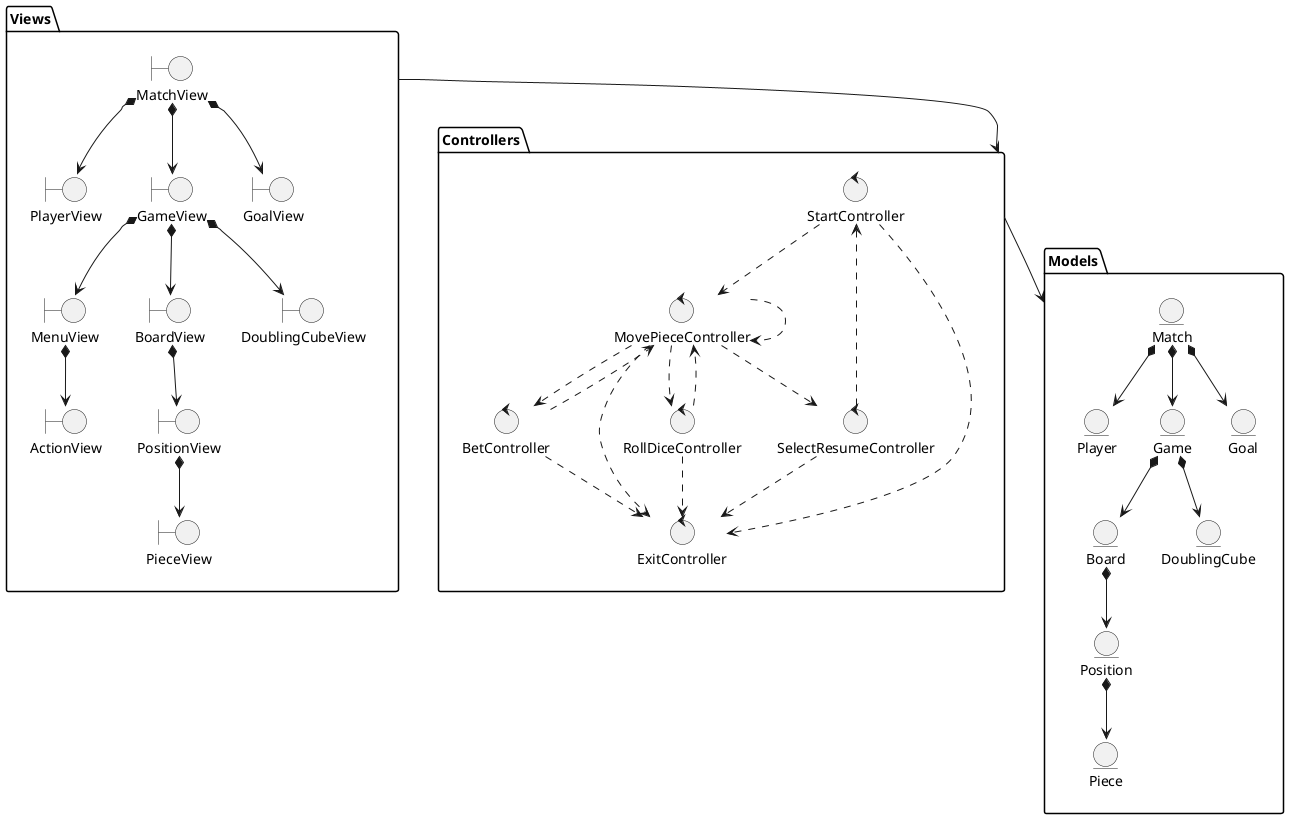 @startuml

package Views {
    boundary MatchView
    boundary PlayerView
    boundary GameView
    boundary GoalView
    boundary MenuView
    boundary BoardView
    boundary ActionView
    boundary PositionView
    boundary PieceView
    boundary DoublingCubeView

    MatchView *--> GameView
    MatchView *--> GoalView
    MatchView *--> PlayerView
    GameView *--> MenuView
    GameView *--> BoardView
    GameView *--> DoublingCubeView
    MenuView *--> ActionView
    BoardView *--> PositionView
    PositionView *--> PieceView
}

package Models {
    entity Match
    entity Player
    entity Game
    entity Goal
    entity Board
    entity Position
    entity Piece
    entity DoublingCube

    Match *-down-> Player
    Match *-down-> Goal
    Match *-down-> Game
    Game *-down-> DoublingCube
    Game *-down-> Board
    Board *-down-> Position
    Position *-down-> Piece
}

package Controllers {
    control StartController
    control BetController
    control MovePieceController
    control RollDiceController
    control SelectResumeController
    control ExitController

    StartController ..> MovePieceController
    StartController ..> ExitController
    MovePieceController ..> MovePieceController
    MovePieceController ..> BetController
    MovePieceController ..> ExitController
    MovePieceController ..> RollDiceController
    MovePieceController ..> SelectResumeController
    RollDiceController ..> MovePieceController
    RollDiceController ..> ExitController
    BetController ..> ExitController
    BetController ..> MovePieceController

    SelectResumeController ..> StartController
    SelectResumeController ..> ExitController
}

Views -down-> Controllers

Controllers -down-> Models

@enduml
